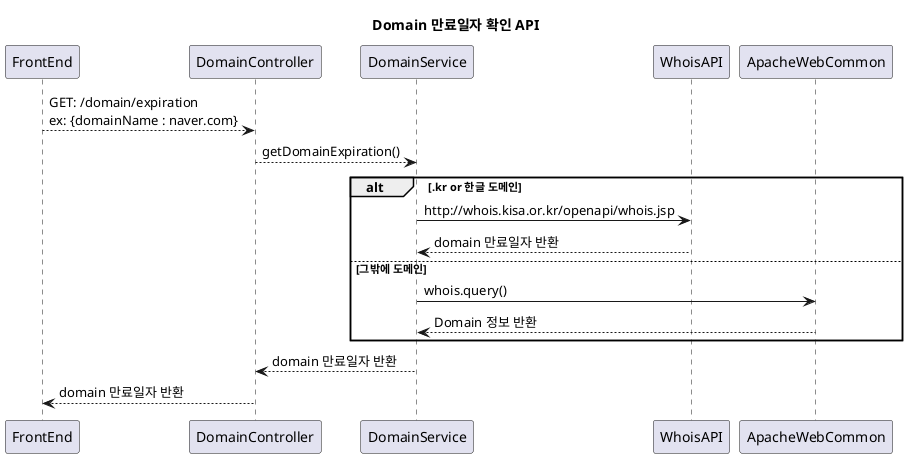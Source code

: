 @startuml
'https://plantuml.com/sequence-diagram

title Domain 만료일자 확인 API

skinparam responseMessageBelowArrow true

participant FrontEnd as User
participant DomainController as Controller
participant DomainService as Service
participant WhoisAPI
participant ApacheWebCommon

User --> Controller : GET: /domain/expiration\nex: {domainName : naver.com}
Controller --> Service : getDomainExpiration()


alt .kr or 한글 도메인
    Service -> WhoisAPI : http://whois.kisa.or.kr/openapi/whois.jsp
    WhoisAPI --> Service : domain 만료일자 반환
else 그밖에 도메인
    Service -> ApacheWebCommon : whois.query()
    ApacheWebCommon --> Service : Domain 정보 반환
end

Service --> Controller : domain 만료일자 반환
Controller --> User : domain 만료일자 반환

@enduml